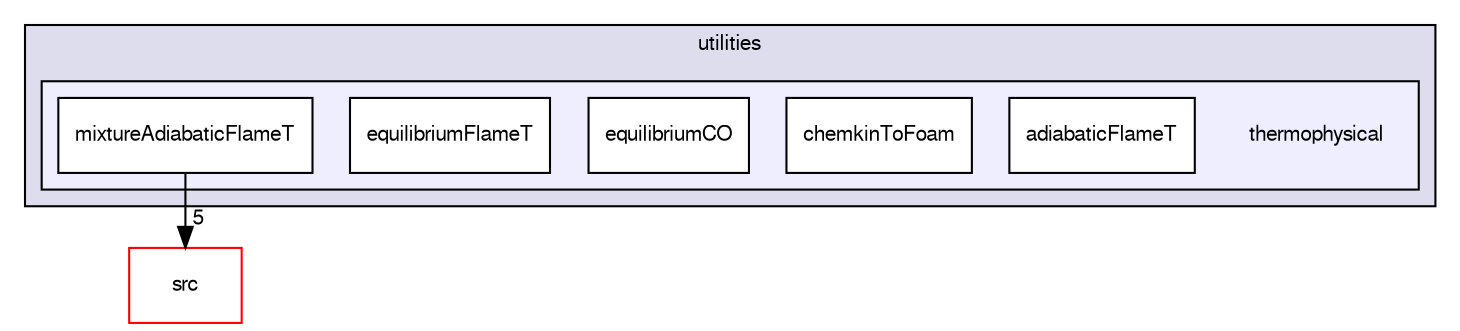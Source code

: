 digraph "applications/utilities/thermophysical" {
  bgcolor=transparent;
  compound=true
  node [ fontsize="10", fontname="FreeSans"];
  edge [ labelfontsize="10", labelfontname="FreeSans"];
  subgraph clusterdir_a740ba71acc8f57051af57c325cf1aa6 {
    graph [ bgcolor="#ddddee", pencolor="black", label="utilities" fontname="FreeSans", fontsize="10", URL="dir_a740ba71acc8f57051af57c325cf1aa6.html"]
  subgraph clusterdir_ad006ac2d4adf68d191bc9af38a824ca {
    graph [ bgcolor="#eeeeff", pencolor="black", label="" URL="dir_ad006ac2d4adf68d191bc9af38a824ca.html"];
    dir_ad006ac2d4adf68d191bc9af38a824ca [shape=plaintext label="thermophysical"];
    dir_fcbaac90cf718b3de8e283f480f026be [shape=box label="adiabaticFlameT" color="black" fillcolor="white" style="filled" URL="dir_fcbaac90cf718b3de8e283f480f026be.html"];
    dir_0ad7c9a720bf0d963f3aee398084f3b5 [shape=box label="chemkinToFoam" color="black" fillcolor="white" style="filled" URL="dir_0ad7c9a720bf0d963f3aee398084f3b5.html"];
    dir_951da15e0d5e25ea971ef53cbd589459 [shape=box label="equilibriumCO" color="black" fillcolor="white" style="filled" URL="dir_951da15e0d5e25ea971ef53cbd589459.html"];
    dir_0c2a15d7ca464349ba028bde0fe814ef [shape=box label="equilibriumFlameT" color="black" fillcolor="white" style="filled" URL="dir_0c2a15d7ca464349ba028bde0fe814ef.html"];
    dir_a45c6100cfea9102cd0e1c7957510a73 [shape=box label="mixtureAdiabaticFlameT" color="black" fillcolor="white" style="filled" URL="dir_a45c6100cfea9102cd0e1c7957510a73.html"];
  }
  }
  dir_68267d1309a1af8e8297ef4c3efbcdba [shape=box label="src" color="red" URL="dir_68267d1309a1af8e8297ef4c3efbcdba.html"];
  dir_a45c6100cfea9102cd0e1c7957510a73->dir_68267d1309a1af8e8297ef4c3efbcdba [headlabel="5", labeldistance=1.5 headhref="dir_000576_000577.html"];
}
